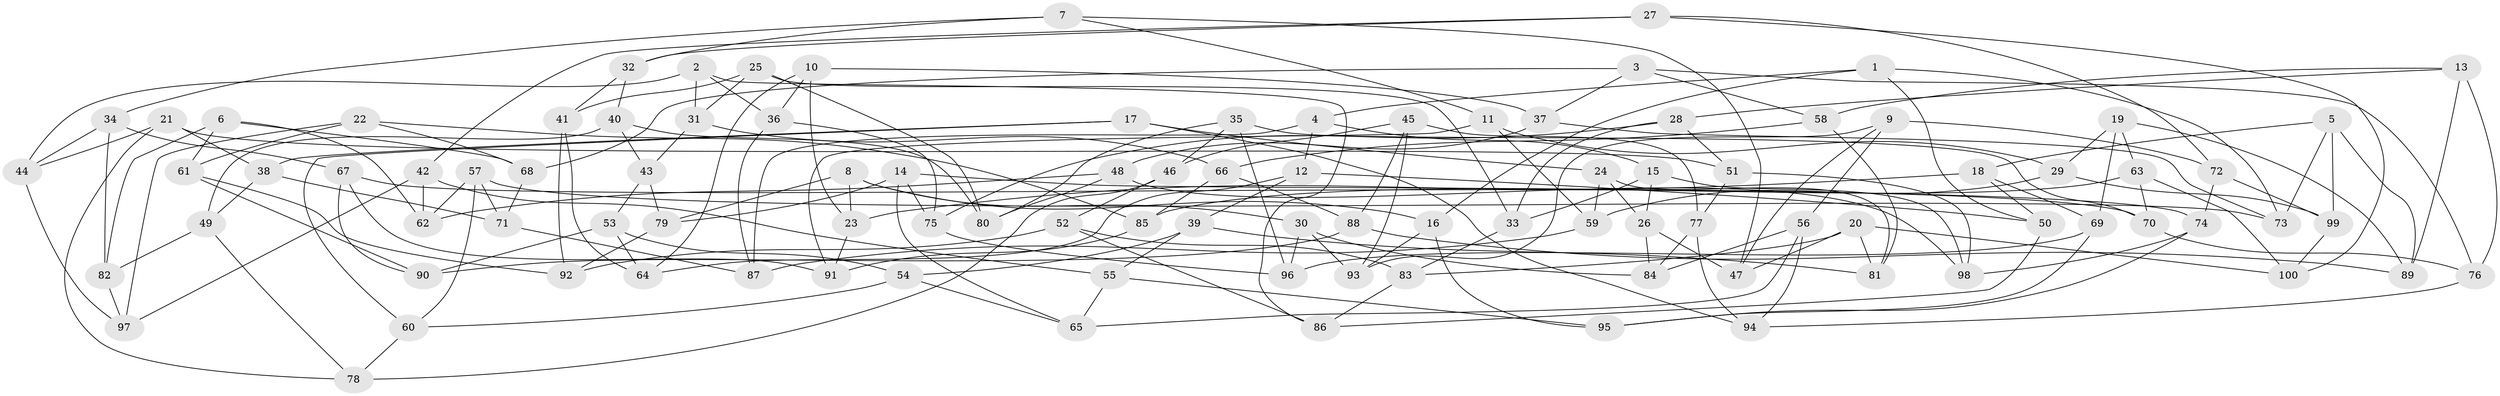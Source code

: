 // Generated by graph-tools (version 1.1) at 2025/11/02/21/25 10:11:17]
// undirected, 100 vertices, 200 edges
graph export_dot {
graph [start="1"]
  node [color=gray90,style=filled];
  1;
  2;
  3;
  4;
  5;
  6;
  7;
  8;
  9;
  10;
  11;
  12;
  13;
  14;
  15;
  16;
  17;
  18;
  19;
  20;
  21;
  22;
  23;
  24;
  25;
  26;
  27;
  28;
  29;
  30;
  31;
  32;
  33;
  34;
  35;
  36;
  37;
  38;
  39;
  40;
  41;
  42;
  43;
  44;
  45;
  46;
  47;
  48;
  49;
  50;
  51;
  52;
  53;
  54;
  55;
  56;
  57;
  58;
  59;
  60;
  61;
  62;
  63;
  64;
  65;
  66;
  67;
  68;
  69;
  70;
  71;
  72;
  73;
  74;
  75;
  76;
  77;
  78;
  79;
  80;
  81;
  82;
  83;
  84;
  85;
  86;
  87;
  88;
  89;
  90;
  91;
  92;
  93;
  94;
  95;
  96;
  97;
  98;
  99;
  100;
  1 -- 16;
  1 -- 4;
  1 -- 50;
  1 -- 73;
  2 -- 36;
  2 -- 44;
  2 -- 31;
  2 -- 86;
  3 -- 37;
  3 -- 68;
  3 -- 76;
  3 -- 58;
  4 -- 15;
  4 -- 12;
  4 -- 87;
  5 -- 18;
  5 -- 99;
  5 -- 73;
  5 -- 89;
  6 -- 62;
  6 -- 68;
  6 -- 61;
  6 -- 82;
  7 -- 47;
  7 -- 11;
  7 -- 32;
  7 -- 34;
  8 -- 16;
  8 -- 79;
  8 -- 23;
  8 -- 30;
  9 -- 93;
  9 -- 47;
  9 -- 56;
  9 -- 72;
  10 -- 36;
  10 -- 23;
  10 -- 37;
  10 -- 64;
  11 -- 29;
  11 -- 59;
  11 -- 91;
  12 -- 50;
  12 -- 39;
  12 -- 64;
  13 -- 76;
  13 -- 58;
  13 -- 89;
  13 -- 28;
  14 -- 74;
  14 -- 65;
  14 -- 79;
  14 -- 75;
  15 -- 33;
  15 -- 26;
  15 -- 98;
  16 -- 93;
  16 -- 95;
  17 -- 94;
  17 -- 24;
  17 -- 60;
  17 -- 38;
  18 -- 69;
  18 -- 23;
  18 -- 50;
  19 -- 63;
  19 -- 89;
  19 -- 69;
  19 -- 29;
  20 -- 47;
  20 -- 81;
  20 -- 83;
  20 -- 100;
  21 -- 38;
  21 -- 78;
  21 -- 44;
  21 -- 51;
  22 -- 68;
  22 -- 61;
  22 -- 97;
  22 -- 85;
  23 -- 91;
  24 -- 81;
  24 -- 26;
  24 -- 59;
  25 -- 31;
  25 -- 33;
  25 -- 41;
  25 -- 80;
  26 -- 84;
  26 -- 47;
  27 -- 72;
  27 -- 42;
  27 -- 32;
  27 -- 100;
  28 -- 75;
  28 -- 33;
  28 -- 51;
  29 -- 59;
  29 -- 99;
  30 -- 84;
  30 -- 93;
  30 -- 96;
  31 -- 66;
  31 -- 43;
  32 -- 41;
  32 -- 40;
  33 -- 83;
  34 -- 44;
  34 -- 82;
  34 -- 67;
  35 -- 46;
  35 -- 70;
  35 -- 96;
  35 -- 80;
  36 -- 75;
  36 -- 87;
  37 -- 48;
  37 -- 73;
  38 -- 71;
  38 -- 49;
  39 -- 55;
  39 -- 54;
  39 -- 81;
  40 -- 49;
  40 -- 80;
  40 -- 43;
  41 -- 64;
  41 -- 92;
  42 -- 55;
  42 -- 97;
  42 -- 62;
  43 -- 53;
  43 -- 79;
  44 -- 97;
  45 -- 77;
  45 -- 93;
  45 -- 88;
  45 -- 46;
  46 -- 78;
  46 -- 52;
  48 -- 80;
  48 -- 62;
  48 -- 98;
  49 -- 82;
  49 -- 78;
  50 -- 86;
  51 -- 77;
  51 -- 98;
  52 -- 86;
  52 -- 83;
  52 -- 92;
  53 -- 54;
  53 -- 64;
  53 -- 90;
  54 -- 65;
  54 -- 60;
  55 -- 95;
  55 -- 65;
  56 -- 65;
  56 -- 84;
  56 -- 94;
  57 -- 71;
  57 -- 62;
  57 -- 60;
  57 -- 73;
  58 -- 81;
  58 -- 66;
  59 -- 87;
  60 -- 78;
  61 -- 92;
  61 -- 90;
  63 -- 70;
  63 -- 100;
  63 -- 85;
  66 -- 85;
  66 -- 88;
  67 -- 91;
  67 -- 70;
  67 -- 90;
  68 -- 71;
  69 -- 96;
  69 -- 95;
  70 -- 76;
  71 -- 87;
  72 -- 99;
  72 -- 74;
  74 -- 95;
  74 -- 98;
  75 -- 96;
  76 -- 94;
  77 -- 84;
  77 -- 94;
  79 -- 92;
  82 -- 97;
  83 -- 86;
  85 -- 91;
  88 -- 90;
  88 -- 89;
  99 -- 100;
}

